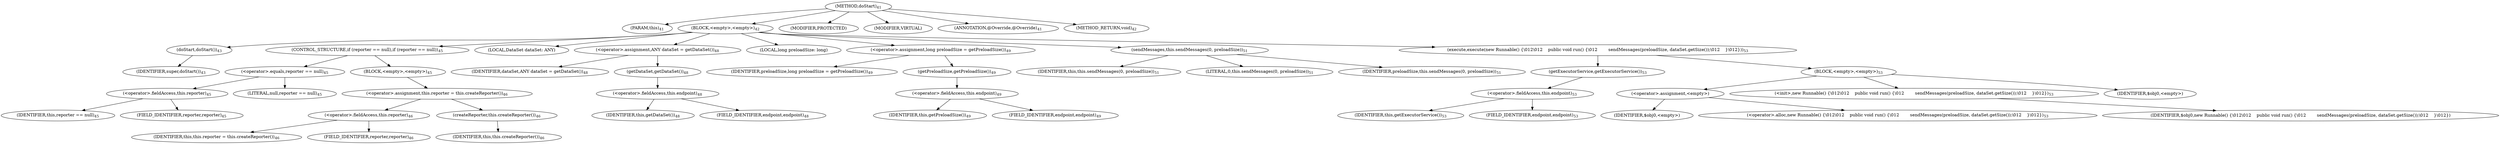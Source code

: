 digraph "doStart" {  
"39" [label = <(METHOD,doStart)<SUB>41</SUB>> ]
"7" [label = <(PARAM,this)<SUB>41</SUB>> ]
"40" [label = <(BLOCK,&lt;empty&gt;,&lt;empty&gt;)<SUB>42</SUB>> ]
"41" [label = <(doStart,doStart())<SUB>43</SUB>> ]
"42" [label = <(IDENTIFIER,super,doStart())<SUB>43</SUB>> ]
"43" [label = <(CONTROL_STRUCTURE,if (reporter == null),if (reporter == null))<SUB>45</SUB>> ]
"44" [label = <(&lt;operator&gt;.equals,reporter == null)<SUB>45</SUB>> ]
"45" [label = <(&lt;operator&gt;.fieldAccess,this.reporter)<SUB>45</SUB>> ]
"46" [label = <(IDENTIFIER,this,reporter == null)<SUB>45</SUB>> ]
"47" [label = <(FIELD_IDENTIFIER,reporter,reporter)<SUB>45</SUB>> ]
"48" [label = <(LITERAL,null,reporter == null)<SUB>45</SUB>> ]
"49" [label = <(BLOCK,&lt;empty&gt;,&lt;empty&gt;)<SUB>45</SUB>> ]
"50" [label = <(&lt;operator&gt;.assignment,this.reporter = this.createReporter())<SUB>46</SUB>> ]
"51" [label = <(&lt;operator&gt;.fieldAccess,this.reporter)<SUB>46</SUB>> ]
"52" [label = <(IDENTIFIER,this,this.reporter = this.createReporter())<SUB>46</SUB>> ]
"53" [label = <(FIELD_IDENTIFIER,reporter,reporter)<SUB>46</SUB>> ]
"54" [label = <(createReporter,this.createReporter())<SUB>46</SUB>> ]
"6" [label = <(IDENTIFIER,this,this.createReporter())<SUB>46</SUB>> ]
"55" [label = <(LOCAL,DataSet dataSet: ANY)> ]
"56" [label = <(&lt;operator&gt;.assignment,ANY dataSet = getDataSet())<SUB>48</SUB>> ]
"57" [label = <(IDENTIFIER,dataSet,ANY dataSet = getDataSet())<SUB>48</SUB>> ]
"58" [label = <(getDataSet,getDataSet())<SUB>48</SUB>> ]
"59" [label = <(&lt;operator&gt;.fieldAccess,this.endpoint)<SUB>48</SUB>> ]
"60" [label = <(IDENTIFIER,this,getDataSet())<SUB>48</SUB>> ]
"61" [label = <(FIELD_IDENTIFIER,endpoint,endpoint)<SUB>48</SUB>> ]
"62" [label = <(LOCAL,long preloadSize: long)> ]
"63" [label = <(&lt;operator&gt;.assignment,long preloadSize = getPreloadSize())<SUB>49</SUB>> ]
"64" [label = <(IDENTIFIER,preloadSize,long preloadSize = getPreloadSize())<SUB>49</SUB>> ]
"65" [label = <(getPreloadSize,getPreloadSize())<SUB>49</SUB>> ]
"66" [label = <(&lt;operator&gt;.fieldAccess,this.endpoint)<SUB>49</SUB>> ]
"67" [label = <(IDENTIFIER,this,getPreloadSize())<SUB>49</SUB>> ]
"68" [label = <(FIELD_IDENTIFIER,endpoint,endpoint)<SUB>49</SUB>> ]
"69" [label = <(sendMessages,this.sendMessages(0, preloadSize))<SUB>51</SUB>> ]
"8" [label = <(IDENTIFIER,this,this.sendMessages(0, preloadSize))<SUB>51</SUB>> ]
"70" [label = <(LITERAL,0,this.sendMessages(0, preloadSize))<SUB>51</SUB>> ]
"71" [label = <(IDENTIFIER,preloadSize,this.sendMessages(0, preloadSize))<SUB>51</SUB>> ]
"72" [label = <(execute,execute(new Runnable() {\012\012    public void run() {\012        sendMessages(preloadSize, dataSet.getSize());\012    }\012}))<SUB>53</SUB>> ]
"73" [label = <(getExecutorService,getExecutorService())<SUB>53</SUB>> ]
"74" [label = <(&lt;operator&gt;.fieldAccess,this.endpoint)<SUB>53</SUB>> ]
"75" [label = <(IDENTIFIER,this,getExecutorService())<SUB>53</SUB>> ]
"76" [label = <(FIELD_IDENTIFIER,endpoint,endpoint)<SUB>53</SUB>> ]
"77" [label = <(BLOCK,&lt;empty&gt;,&lt;empty&gt;)<SUB>53</SUB>> ]
"78" [label = <(&lt;operator&gt;.assignment,&lt;empty&gt;)> ]
"79" [label = <(IDENTIFIER,$obj0,&lt;empty&gt;)> ]
"80" [label = <(&lt;operator&gt;.alloc,new Runnable() {\012\012    public void run() {\012        sendMessages(preloadSize, dataSet.getSize());\012    }\012})<SUB>53</SUB>> ]
"81" [label = <(&lt;init&gt;,new Runnable() {\012\012    public void run() {\012        sendMessages(preloadSize, dataSet.getSize());\012    }\012})<SUB>53</SUB>> ]
"82" [label = <(IDENTIFIER,$obj0,new Runnable() {\012\012    public void run() {\012        sendMessages(preloadSize, dataSet.getSize());\012    }\012})> ]
"83" [label = <(IDENTIFIER,$obj0,&lt;empty&gt;)> ]
"84" [label = <(MODIFIER,PROTECTED)> ]
"85" [label = <(MODIFIER,VIRTUAL)> ]
"86" [label = <(ANNOTATION,@Override,@Override)<SUB>41</SUB>> ]
"87" [label = <(METHOD_RETURN,void)<SUB>42</SUB>> ]
  "39" -> "7" 
  "39" -> "40" 
  "39" -> "84" 
  "39" -> "85" 
  "39" -> "86" 
  "39" -> "87" 
  "40" -> "41" 
  "40" -> "43" 
  "40" -> "55" 
  "40" -> "56" 
  "40" -> "62" 
  "40" -> "63" 
  "40" -> "69" 
  "40" -> "72" 
  "41" -> "42" 
  "43" -> "44" 
  "43" -> "49" 
  "44" -> "45" 
  "44" -> "48" 
  "45" -> "46" 
  "45" -> "47" 
  "49" -> "50" 
  "50" -> "51" 
  "50" -> "54" 
  "51" -> "52" 
  "51" -> "53" 
  "54" -> "6" 
  "56" -> "57" 
  "56" -> "58" 
  "58" -> "59" 
  "59" -> "60" 
  "59" -> "61" 
  "63" -> "64" 
  "63" -> "65" 
  "65" -> "66" 
  "66" -> "67" 
  "66" -> "68" 
  "69" -> "8" 
  "69" -> "70" 
  "69" -> "71" 
  "72" -> "73" 
  "72" -> "77" 
  "73" -> "74" 
  "74" -> "75" 
  "74" -> "76" 
  "77" -> "78" 
  "77" -> "81" 
  "77" -> "83" 
  "78" -> "79" 
  "78" -> "80" 
  "81" -> "82" 
}
